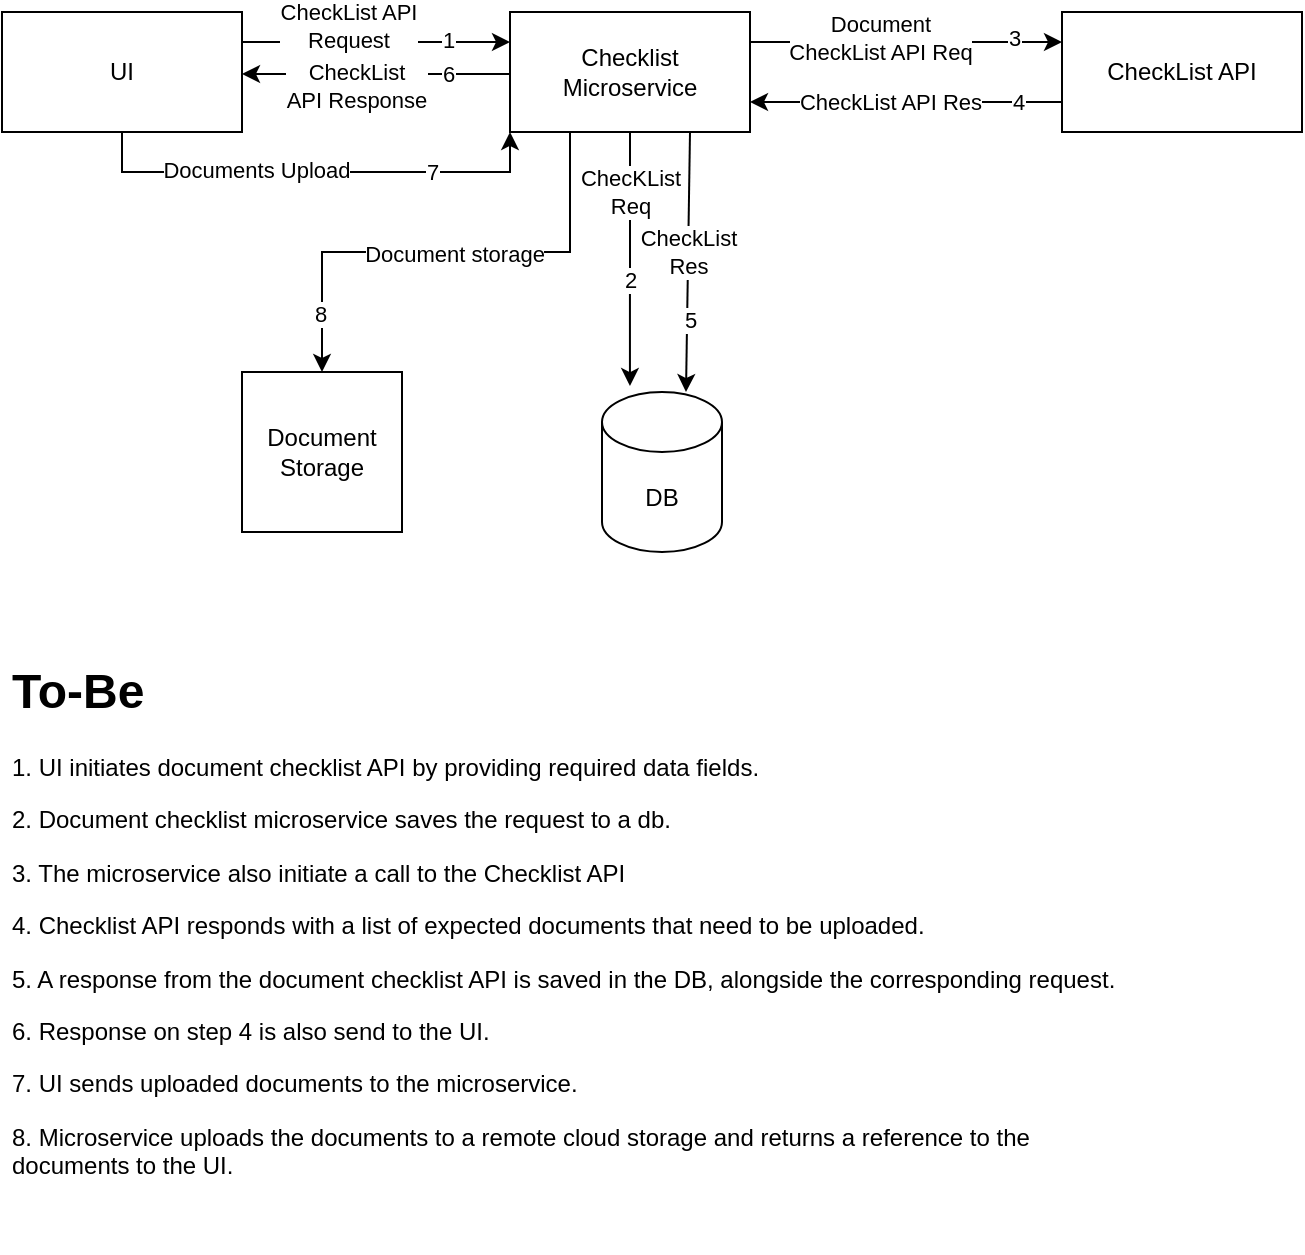 <mxfile version="16.2.4" type="github">
  <diagram id="SFGFKdBsq_LgU8wBkwlt" name="HLD">
    <mxGraphModel dx="769" dy="550" grid="1" gridSize="10" guides="1" tooltips="1" connect="1" arrows="1" fold="1" page="1" pageScale="1" pageWidth="827" pageHeight="1169" math="0" shadow="0">
      <root>
        <mxCell id="0" />
        <mxCell id="1" parent="0" />
        <mxCell id="IxMNwCfS60NAuG1sPDfC-7" style="edgeStyle=none;rounded=0;orthogonalLoop=1;jettySize=auto;html=1;exitX=1;exitY=0.25;exitDx=0;exitDy=0;entryX=0;entryY=0.25;entryDx=0;entryDy=0;" parent="1" source="IxMNwCfS60NAuG1sPDfC-1" target="IxMNwCfS60NAuG1sPDfC-2" edge="1">
          <mxGeometry relative="1" as="geometry" />
        </mxCell>
        <mxCell id="IxMNwCfS60NAuG1sPDfC-14" value="CheckList API&lt;br&gt;Request" style="edgeLabel;html=1;align=center;verticalAlign=middle;resizable=0;points=[];" parent="IxMNwCfS60NAuG1sPDfC-7" vertex="1" connectable="0">
          <mxGeometry x="-0.209" y="-1" relative="1" as="geometry">
            <mxPoint y="-9" as="offset" />
          </mxGeometry>
        </mxCell>
        <mxCell id="tLN3g65VDf-i_EO2xMAO-1" value="1" style="edgeLabel;html=1;align=center;verticalAlign=middle;resizable=0;points=[];strokeColor=#B5739D;" vertex="1" connectable="0" parent="IxMNwCfS60NAuG1sPDfC-7">
          <mxGeometry x="0.537" y="1" relative="1" as="geometry">
            <mxPoint as="offset" />
          </mxGeometry>
        </mxCell>
        <mxCell id="IxMNwCfS60NAuG1sPDfC-21" style="edgeStyle=orthogonalEdgeStyle;rounded=0;orthogonalLoop=1;jettySize=auto;html=1;exitX=0.5;exitY=1;exitDx=0;exitDy=0;entryX=0;entryY=1;entryDx=0;entryDy=0;" parent="1" source="IxMNwCfS60NAuG1sPDfC-1" target="IxMNwCfS60NAuG1sPDfC-2" edge="1">
          <mxGeometry relative="1" as="geometry" />
        </mxCell>
        <mxCell id="IxMNwCfS60NAuG1sPDfC-22" value="Documents Upload" style="edgeLabel;html=1;align=center;verticalAlign=middle;resizable=0;points=[];" parent="IxMNwCfS60NAuG1sPDfC-21" vertex="1" connectable="0">
          <mxGeometry x="-0.256" y="1" relative="1" as="geometry">
            <mxPoint as="offset" />
          </mxGeometry>
        </mxCell>
        <mxCell id="tLN3g65VDf-i_EO2xMAO-7" value="7" style="edgeLabel;html=1;align=center;verticalAlign=middle;resizable=0;points=[];" vertex="1" connectable="0" parent="IxMNwCfS60NAuG1sPDfC-21">
          <mxGeometry x="0.496" relative="1" as="geometry">
            <mxPoint as="offset" />
          </mxGeometry>
        </mxCell>
        <mxCell id="IxMNwCfS60NAuG1sPDfC-1" value="UI" style="rounded=0;whiteSpace=wrap;html=1;" parent="1" vertex="1">
          <mxGeometry x="40" y="70" width="120" height="60" as="geometry" />
        </mxCell>
        <mxCell id="IxMNwCfS60NAuG1sPDfC-8" style="edgeStyle=none;rounded=0;orthogonalLoop=1;jettySize=auto;html=1;exitX=1;exitY=0.25;exitDx=0;exitDy=0;entryX=0;entryY=0.25;entryDx=0;entryDy=0;" parent="1" source="IxMNwCfS60NAuG1sPDfC-2" target="IxMNwCfS60NAuG1sPDfC-3" edge="1">
          <mxGeometry relative="1" as="geometry" />
        </mxCell>
        <mxCell id="IxMNwCfS60NAuG1sPDfC-16" value="Document&lt;br&gt;CheckList API Req" style="edgeLabel;html=1;align=center;verticalAlign=middle;resizable=0;points=[];" parent="IxMNwCfS60NAuG1sPDfC-8" vertex="1" connectable="0">
          <mxGeometry x="-0.167" y="2" relative="1" as="geometry">
            <mxPoint as="offset" />
          </mxGeometry>
        </mxCell>
        <mxCell id="tLN3g65VDf-i_EO2xMAO-2" value="3" style="edgeLabel;html=1;align=center;verticalAlign=middle;resizable=0;points=[];" vertex="1" connectable="0" parent="IxMNwCfS60NAuG1sPDfC-8">
          <mxGeometry x="0.692" y="2" relative="1" as="geometry">
            <mxPoint as="offset" />
          </mxGeometry>
        </mxCell>
        <mxCell id="IxMNwCfS60NAuG1sPDfC-10" style="edgeStyle=none;rounded=0;orthogonalLoop=1;jettySize=auto;html=1;exitX=0.75;exitY=1;exitDx=0;exitDy=0;entryX=0.7;entryY=0;entryDx=0;entryDy=0;entryPerimeter=0;" parent="1" source="IxMNwCfS60NAuG1sPDfC-2" target="IxMNwCfS60NAuG1sPDfC-4" edge="1">
          <mxGeometry relative="1" as="geometry" />
        </mxCell>
        <mxCell id="IxMNwCfS60NAuG1sPDfC-19" value="CheckList&lt;br&gt;Res" style="edgeLabel;html=1;align=center;verticalAlign=middle;resizable=0;points=[];" parent="IxMNwCfS60NAuG1sPDfC-10" vertex="1" connectable="0">
          <mxGeometry x="-0.077" relative="1" as="geometry">
            <mxPoint as="offset" />
          </mxGeometry>
        </mxCell>
        <mxCell id="tLN3g65VDf-i_EO2xMAO-5" value="5" style="edgeLabel;html=1;align=center;verticalAlign=middle;resizable=0;points=[];" vertex="1" connectable="0" parent="IxMNwCfS60NAuG1sPDfC-10">
          <mxGeometry x="0.446" y="1" relative="1" as="geometry">
            <mxPoint as="offset" />
          </mxGeometry>
        </mxCell>
        <mxCell id="IxMNwCfS60NAuG1sPDfC-11" style="edgeStyle=none;rounded=0;orthogonalLoop=1;jettySize=auto;html=1;exitX=0.5;exitY=1;exitDx=0;exitDy=0;entryX=0.233;entryY=-0.037;entryDx=0;entryDy=0;entryPerimeter=0;" parent="1" source="IxMNwCfS60NAuG1sPDfC-2" target="IxMNwCfS60NAuG1sPDfC-4" edge="1">
          <mxGeometry relative="1" as="geometry" />
        </mxCell>
        <mxCell id="IxMNwCfS60NAuG1sPDfC-18" value="ChecKList&lt;br&gt;Req" style="edgeLabel;html=1;align=center;verticalAlign=middle;resizable=0;points=[];" parent="IxMNwCfS60NAuG1sPDfC-11" vertex="1" connectable="0">
          <mxGeometry x="-0.528" relative="1" as="geometry">
            <mxPoint as="offset" />
          </mxGeometry>
        </mxCell>
        <mxCell id="tLN3g65VDf-i_EO2xMAO-3" value="2" style="edgeLabel;html=1;align=center;verticalAlign=middle;resizable=0;points=[];" vertex="1" connectable="0" parent="IxMNwCfS60NAuG1sPDfC-11">
          <mxGeometry x="0.165" relative="1" as="geometry">
            <mxPoint as="offset" />
          </mxGeometry>
        </mxCell>
        <mxCell id="IxMNwCfS60NAuG1sPDfC-12" style="edgeStyle=orthogonalEdgeStyle;rounded=0;orthogonalLoop=1;jettySize=auto;html=1;exitX=0.25;exitY=1;exitDx=0;exitDy=0;entryX=0.5;entryY=0;entryDx=0;entryDy=0;" parent="1" source="IxMNwCfS60NAuG1sPDfC-2" target="IxMNwCfS60NAuG1sPDfC-5" edge="1">
          <mxGeometry relative="1" as="geometry" />
        </mxCell>
        <mxCell id="IxMNwCfS60NAuG1sPDfC-20" value="Document storage" style="edgeLabel;html=1;align=center;verticalAlign=middle;resizable=0;points=[];" parent="IxMNwCfS60NAuG1sPDfC-12" vertex="1" connectable="0">
          <mxGeometry x="-0.033" y="1" relative="1" as="geometry">
            <mxPoint as="offset" />
          </mxGeometry>
        </mxCell>
        <mxCell id="tLN3g65VDf-i_EO2xMAO-8" value="8" style="edgeLabel;html=1;align=center;verticalAlign=middle;resizable=0;points=[];" vertex="1" connectable="0" parent="IxMNwCfS60NAuG1sPDfC-12">
          <mxGeometry x="0.762" y="-1" relative="1" as="geometry">
            <mxPoint as="offset" />
          </mxGeometry>
        </mxCell>
        <mxCell id="IxMNwCfS60NAuG1sPDfC-13" style="edgeStyle=none;rounded=0;orthogonalLoop=1;jettySize=auto;html=1;exitX=0;exitY=0.75;exitDx=0;exitDy=0;entryX=1;entryY=0.75;entryDx=0;entryDy=0;" parent="1" edge="1">
          <mxGeometry relative="1" as="geometry">
            <mxPoint x="294" y="101" as="sourcePoint" />
            <mxPoint x="160" y="101" as="targetPoint" />
          </mxGeometry>
        </mxCell>
        <mxCell id="IxMNwCfS60NAuG1sPDfC-15" value="CheckList&lt;br&gt;API Response" style="edgeLabel;html=1;align=center;verticalAlign=middle;resizable=0;points=[];" parent="IxMNwCfS60NAuG1sPDfC-13" vertex="1" connectable="0">
          <mxGeometry x="0.388" y="-1" relative="1" as="geometry">
            <mxPoint x="16" y="7" as="offset" />
          </mxGeometry>
        </mxCell>
        <mxCell id="tLN3g65VDf-i_EO2xMAO-6" value="6" style="edgeLabel;html=1;align=center;verticalAlign=middle;resizable=0;points=[];" vertex="1" connectable="0" parent="IxMNwCfS60NAuG1sPDfC-13">
          <mxGeometry x="-0.537" relative="1" as="geometry">
            <mxPoint as="offset" />
          </mxGeometry>
        </mxCell>
        <mxCell id="IxMNwCfS60NAuG1sPDfC-2" value="Checklist&lt;br&gt;Microservice" style="rounded=0;whiteSpace=wrap;html=1;" parent="1" vertex="1">
          <mxGeometry x="294" y="70" width="120" height="60" as="geometry" />
        </mxCell>
        <mxCell id="IxMNwCfS60NAuG1sPDfC-9" style="edgeStyle=none;rounded=0;orthogonalLoop=1;jettySize=auto;html=1;exitX=0;exitY=0.75;exitDx=0;exitDy=0;entryX=1;entryY=0.75;entryDx=0;entryDy=0;" parent="1" source="IxMNwCfS60NAuG1sPDfC-3" target="IxMNwCfS60NAuG1sPDfC-2" edge="1">
          <mxGeometry relative="1" as="geometry" />
        </mxCell>
        <mxCell id="IxMNwCfS60NAuG1sPDfC-17" value="CheckList API Res" style="edgeLabel;html=1;align=center;verticalAlign=middle;resizable=0;points=[];" parent="IxMNwCfS60NAuG1sPDfC-9" vertex="1" connectable="0">
          <mxGeometry x="0.103" relative="1" as="geometry">
            <mxPoint as="offset" />
          </mxGeometry>
        </mxCell>
        <mxCell id="tLN3g65VDf-i_EO2xMAO-4" value="4" style="edgeLabel;html=1;align=center;verticalAlign=middle;resizable=0;points=[];" vertex="1" connectable="0" parent="IxMNwCfS60NAuG1sPDfC-9">
          <mxGeometry x="-0.718" relative="1" as="geometry">
            <mxPoint as="offset" />
          </mxGeometry>
        </mxCell>
        <mxCell id="IxMNwCfS60NAuG1sPDfC-3" value="CheckList API" style="rounded=0;whiteSpace=wrap;html=1;" parent="1" vertex="1">
          <mxGeometry x="570" y="70" width="120" height="60" as="geometry" />
        </mxCell>
        <mxCell id="IxMNwCfS60NAuG1sPDfC-4" value="DB" style="shape=cylinder3;whiteSpace=wrap;html=1;boundedLbl=1;backgroundOutline=1;size=15;" parent="1" vertex="1">
          <mxGeometry x="340" y="260" width="60" height="80" as="geometry" />
        </mxCell>
        <mxCell id="IxMNwCfS60NAuG1sPDfC-5" value="Document Storage" style="whiteSpace=wrap;html=1;aspect=fixed;" parent="1" vertex="1">
          <mxGeometry x="160" y="250" width="80" height="80" as="geometry" />
        </mxCell>
        <mxCell id="tLN3g65VDf-i_EO2xMAO-9" value="&lt;h1&gt;To-Be&lt;/h1&gt;&lt;p&gt;1. UI initiates document checklist API by providing required data fields.&lt;/p&gt;&lt;p&gt;2. Document checklist microservice saves the request to a db.&lt;/p&gt;&lt;p&gt;3. The microservice also initiate a call to the Checklist API&lt;/p&gt;&lt;p&gt;4. Checklist API responds with a list of expected documents that need to be uploaded.&lt;/p&gt;&lt;p&gt;5. A response from the document checklist API is saved in the DB, alongside the corresponding request.&lt;/p&gt;&lt;p&gt;6. Response on step 4 is also send to the UI.&lt;/p&gt;&lt;p&gt;7. UI sends uploaded documents to the microservice.&lt;/p&gt;&lt;p&gt;8. Microservice uploads the documents to a remote cloud storage and returns a reference to the documents to the UI.&lt;/p&gt;" style="text;html=1;strokeColor=none;fillColor=none;spacing=5;spacingTop=-20;whiteSpace=wrap;overflow=hidden;rounded=0;" vertex="1" parent="1">
          <mxGeometry x="40" y="390" width="560" height="300" as="geometry" />
        </mxCell>
      </root>
    </mxGraphModel>
  </diagram>
</mxfile>
